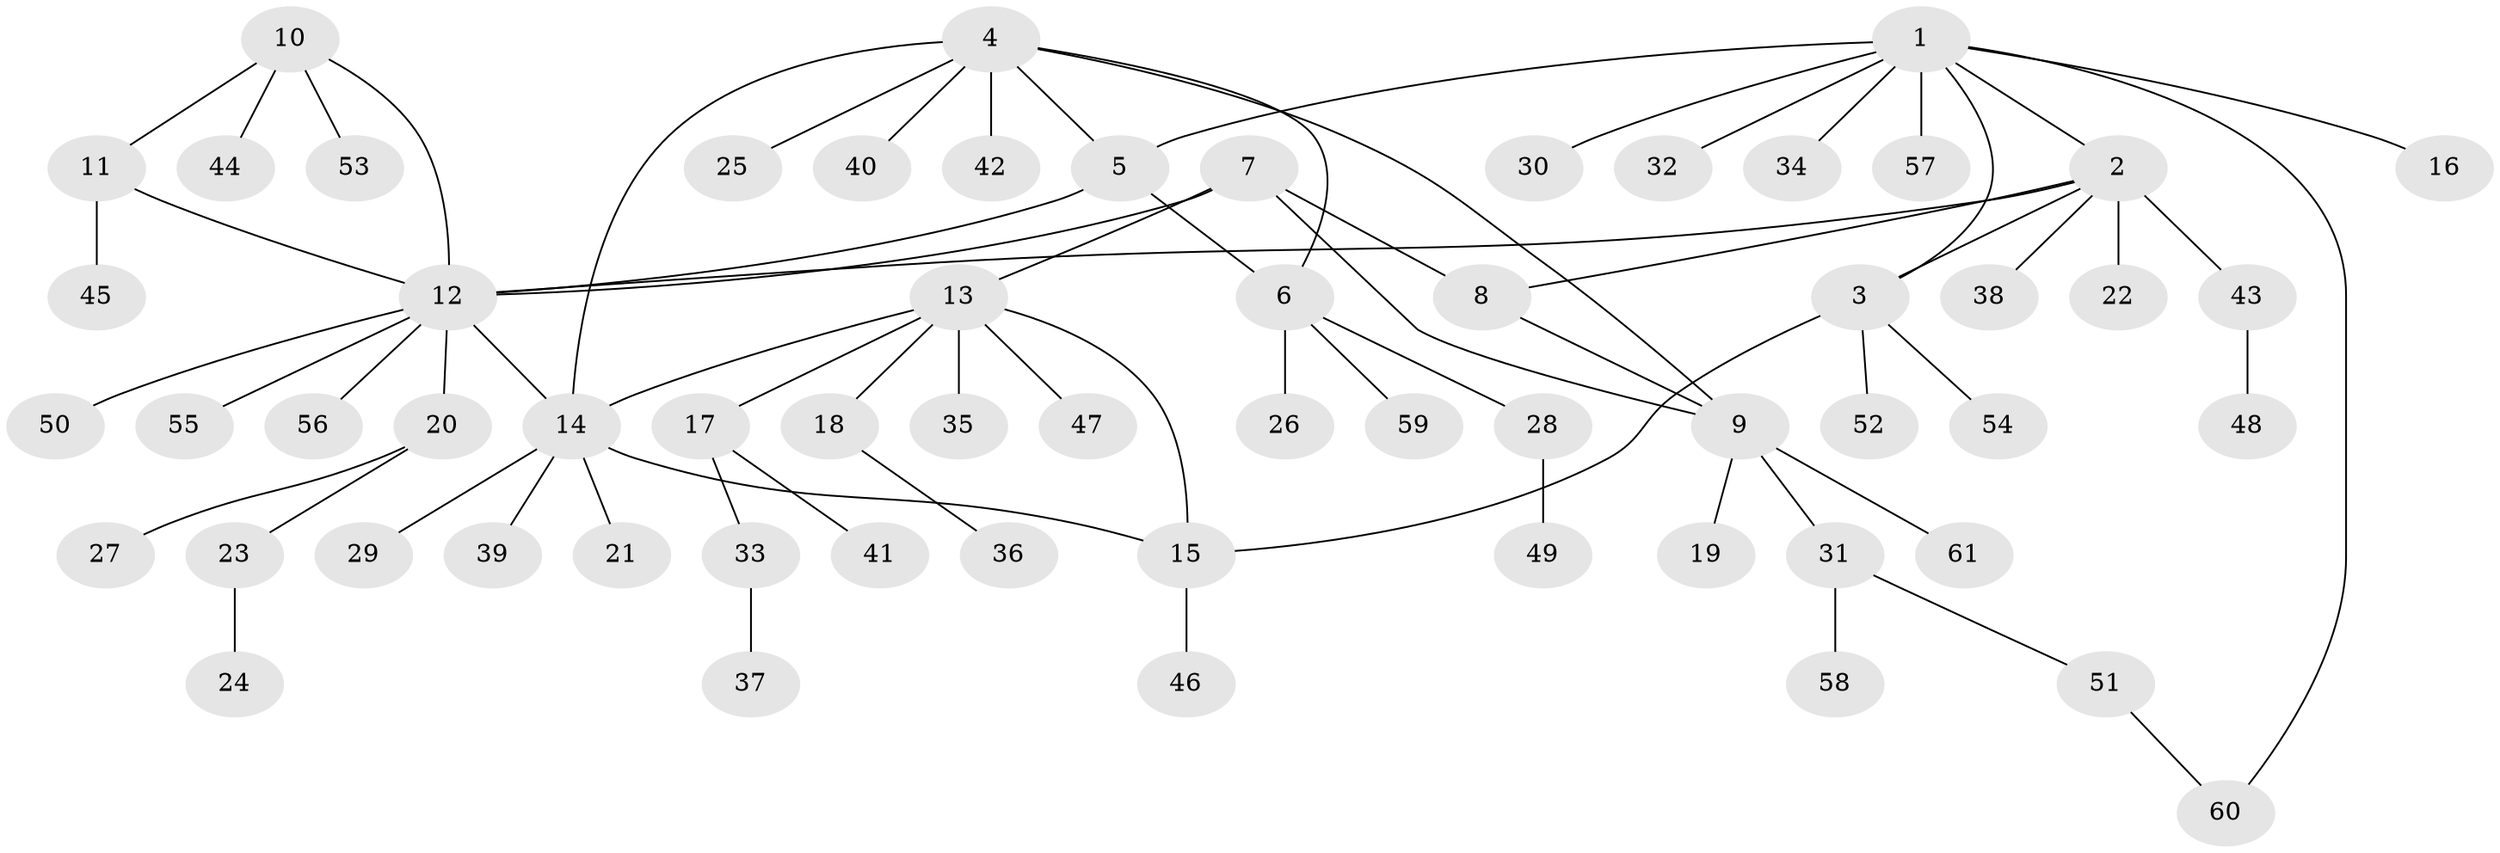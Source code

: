 // coarse degree distribution, {8: 0.023255813953488372, 6: 0.023255813953488372, 4: 0.09302325581395349, 7: 0.046511627906976744, 3: 0.06976744186046512, 2: 0.09302325581395349, 14: 0.023255813953488372, 1: 0.627906976744186}
// Generated by graph-tools (version 1.1) at 2025/42/03/06/25 10:42:09]
// undirected, 61 vertices, 72 edges
graph export_dot {
graph [start="1"]
  node [color=gray90,style=filled];
  1;
  2;
  3;
  4;
  5;
  6;
  7;
  8;
  9;
  10;
  11;
  12;
  13;
  14;
  15;
  16;
  17;
  18;
  19;
  20;
  21;
  22;
  23;
  24;
  25;
  26;
  27;
  28;
  29;
  30;
  31;
  32;
  33;
  34;
  35;
  36;
  37;
  38;
  39;
  40;
  41;
  42;
  43;
  44;
  45;
  46;
  47;
  48;
  49;
  50;
  51;
  52;
  53;
  54;
  55;
  56;
  57;
  58;
  59;
  60;
  61;
  1 -- 2;
  1 -- 3;
  1 -- 5;
  1 -- 16;
  1 -- 30;
  1 -- 32;
  1 -- 34;
  1 -- 57;
  1 -- 60;
  2 -- 3;
  2 -- 8;
  2 -- 12;
  2 -- 22;
  2 -- 38;
  2 -- 43;
  3 -- 15;
  3 -- 52;
  3 -- 54;
  4 -- 5;
  4 -- 6;
  4 -- 9;
  4 -- 14;
  4 -- 25;
  4 -- 40;
  4 -- 42;
  5 -- 6;
  5 -- 12;
  6 -- 26;
  6 -- 28;
  6 -- 59;
  7 -- 8;
  7 -- 9;
  7 -- 12;
  7 -- 13;
  8 -- 9;
  9 -- 19;
  9 -- 31;
  9 -- 61;
  10 -- 11;
  10 -- 12;
  10 -- 44;
  10 -- 53;
  11 -- 12;
  11 -- 45;
  12 -- 14;
  12 -- 20;
  12 -- 50;
  12 -- 55;
  12 -- 56;
  13 -- 14;
  13 -- 15;
  13 -- 17;
  13 -- 18;
  13 -- 35;
  13 -- 47;
  14 -- 15;
  14 -- 21;
  14 -- 29;
  14 -- 39;
  15 -- 46;
  17 -- 33;
  17 -- 41;
  18 -- 36;
  20 -- 23;
  20 -- 27;
  23 -- 24;
  28 -- 49;
  31 -- 51;
  31 -- 58;
  33 -- 37;
  43 -- 48;
  51 -- 60;
}
